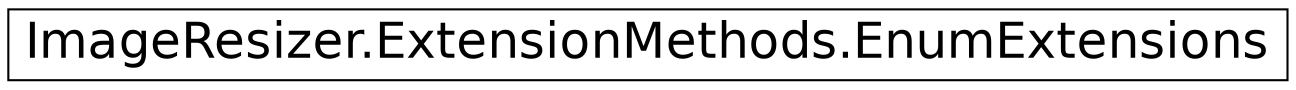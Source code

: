 digraph G
{
  edge [fontname="Helvetica",fontsize="24",labelfontname="Helvetica",labelfontsize="24"];
  node [fontname="Helvetica",fontsize="24",shape=record];
  rankdir="LR";
  Node1 [label="ImageResizer.ExtensionMethods.EnumExtensions",height=0.2,width=0.4,color="black", fillcolor="white", style="filled",URL="$class_image_resizer_1_1_extension_methods_1_1_enum_extensions.html",tooltip="Extends enumerations by allowing them to define alternate strings with the [EnumString(&quot;Alternate Nam..."];
}
